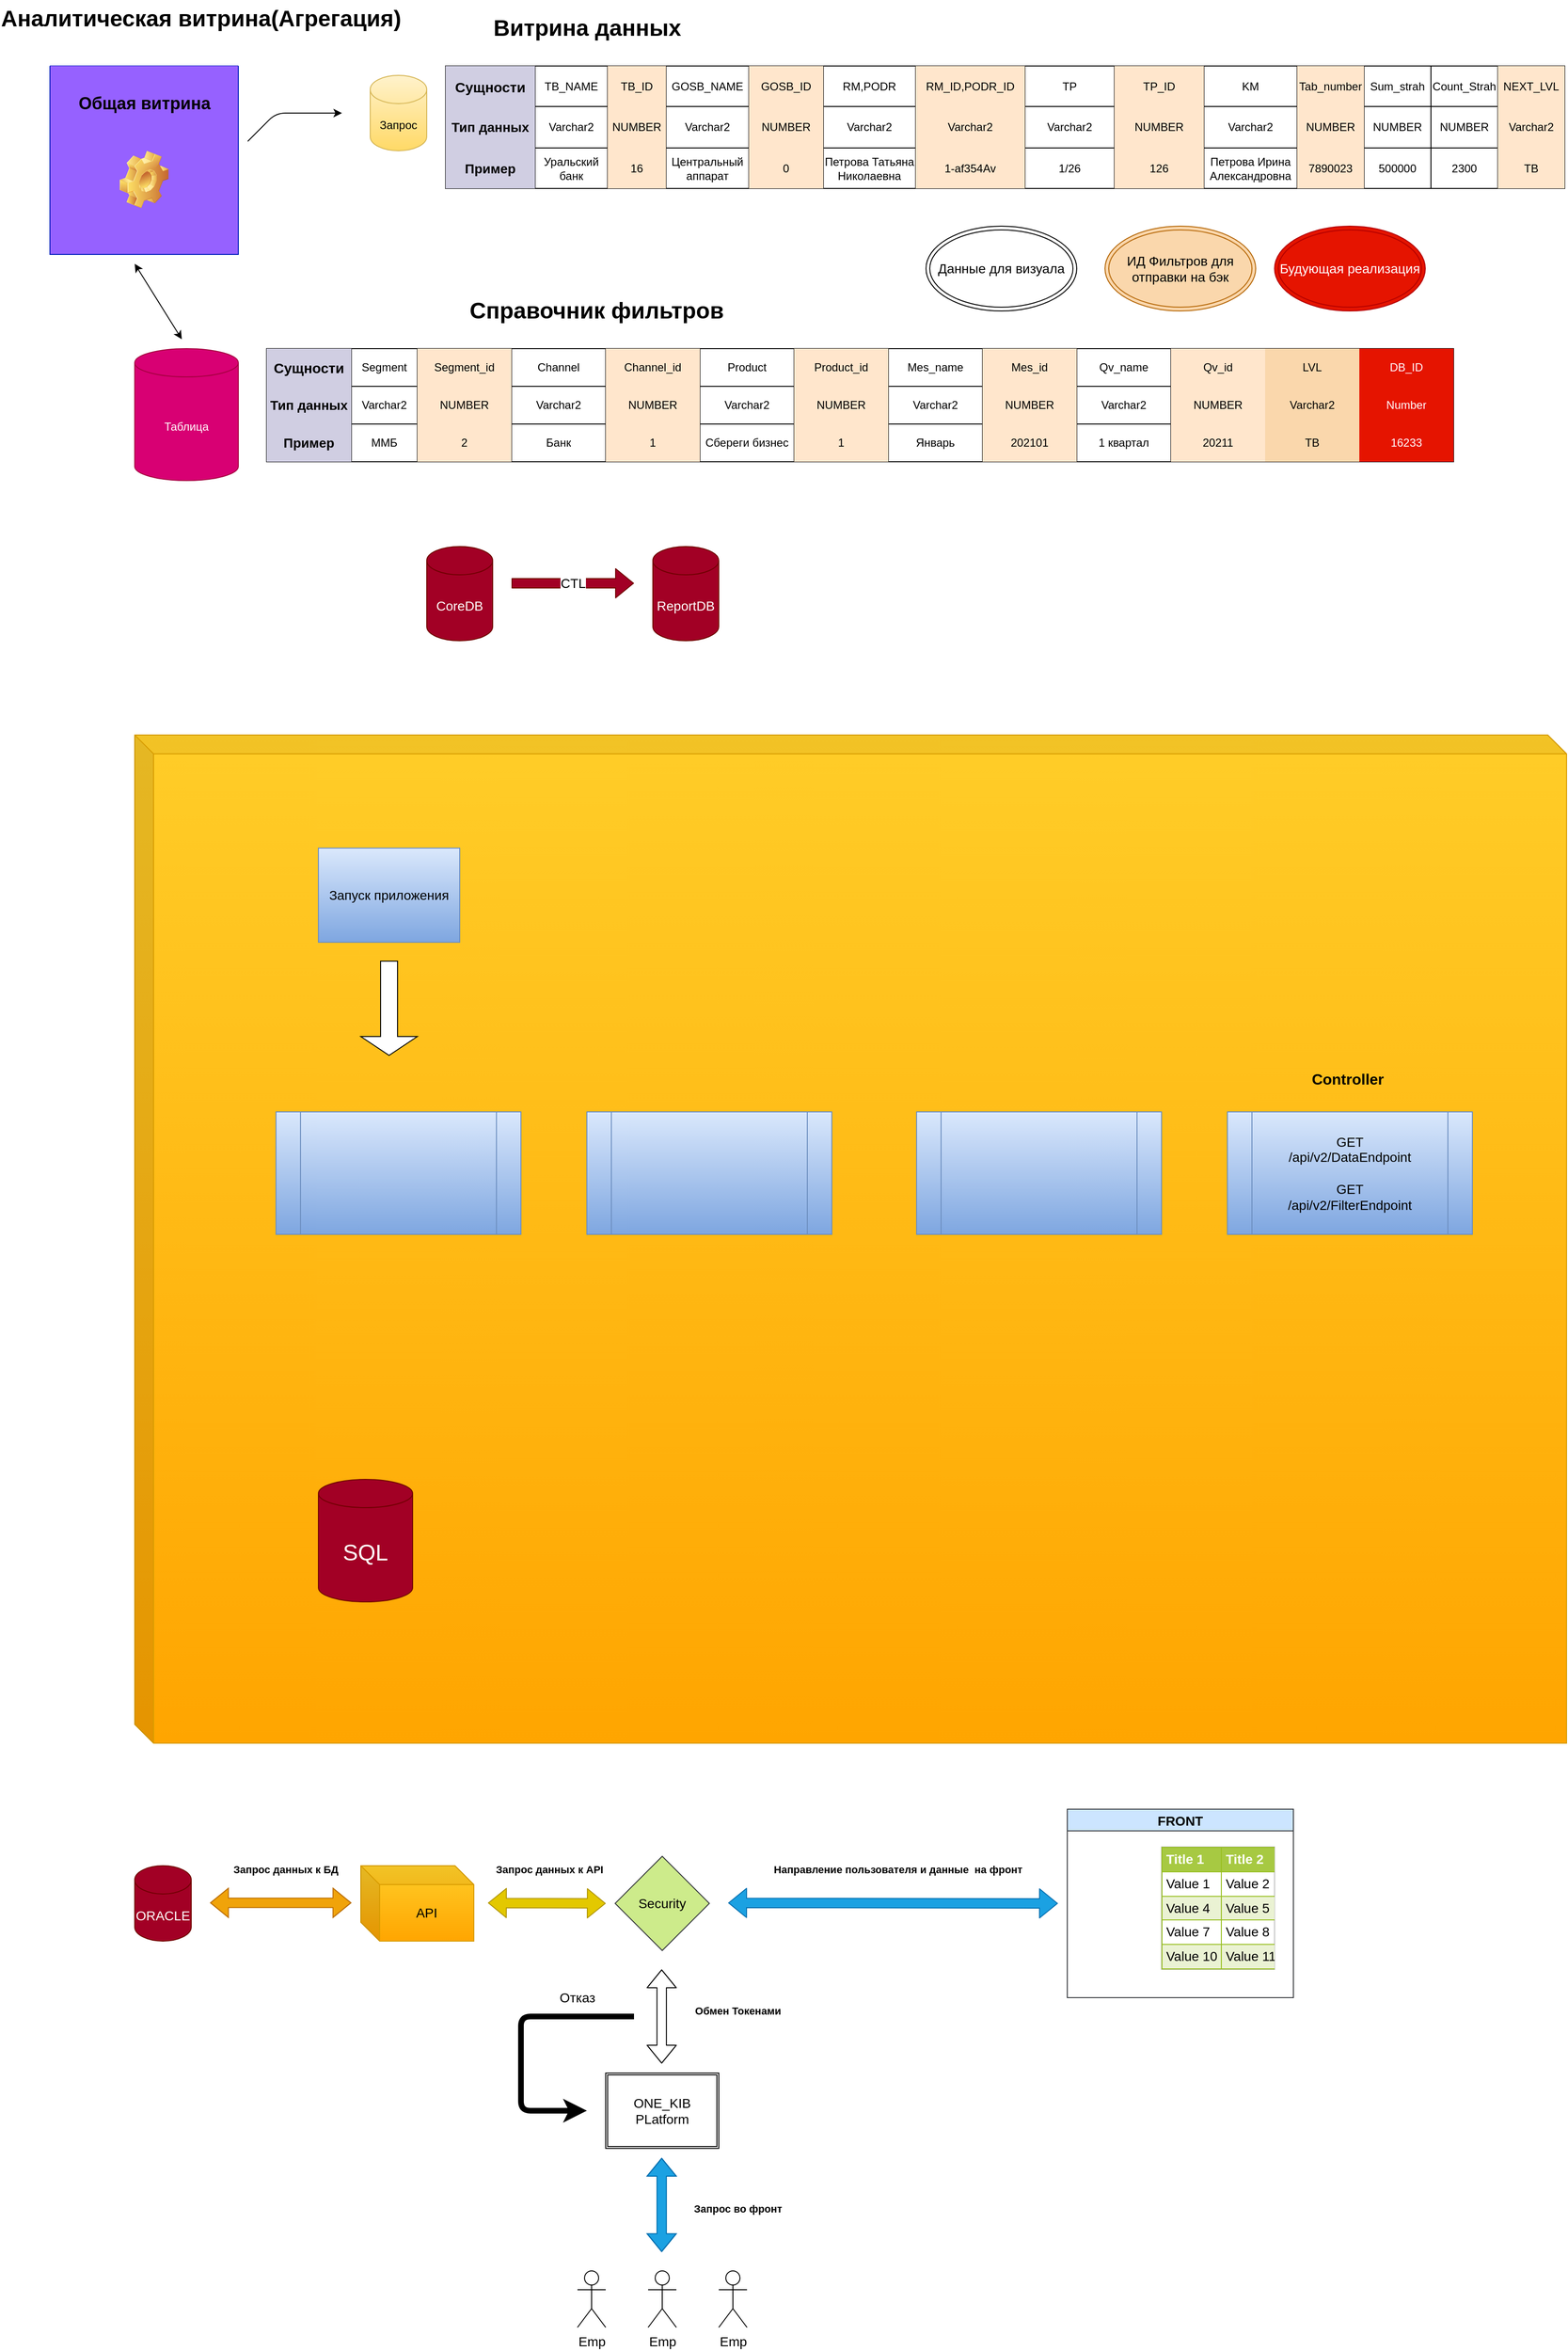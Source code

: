 <mxfile version="15.2.7" type="github">
  <diagram id="ZIN-xYuzpI-XV8i7ytl3" name="Page-1">
    <mxGraphModel dx="1673" dy="1038" grid="1" gridSize="10" guides="1" tooltips="1" connect="1" arrows="1" fold="1" page="1" pageScale="1" pageWidth="2339" pageHeight="3300" math="0" shadow="0">
      <root>
        <mxCell id="0" />
        <mxCell id="1" parent="0" />
        <mxCell id="FY8OjrovpsQSVtT9R5It-1" value="Таблица" style="shape=cylinder3;whiteSpace=wrap;html=1;boundedLbl=1;backgroundOutline=1;size=15;flipV=0;fillColor=#d80073;strokeColor=#A50040;fontColor=#ffffff;" vertex="1" parent="1">
          <mxGeometry x="150" y="520" width="110" height="140" as="geometry" />
        </mxCell>
        <mxCell id="FY8OjrovpsQSVtT9R5It-2" value="" style="shape=table;html=1;whiteSpace=wrap;startSize=0;container=1;collapsible=0;childLayout=tableLayout;" vertex="1" parent="1">
          <mxGeometry x="480" y="220" width="1188" height="130" as="geometry" />
        </mxCell>
        <mxCell id="FY8OjrovpsQSVtT9R5It-3" value="" style="shape=partialRectangle;html=1;whiteSpace=wrap;collapsible=0;dropTarget=0;pointerEvents=0;fillColor=none;top=0;left=0;bottom=0;right=0;points=[[0,0.5],[1,0.5]];portConstraint=eastwest;" vertex="1" parent="FY8OjrovpsQSVtT9R5It-2">
          <mxGeometry width="1188" height="43" as="geometry" />
        </mxCell>
        <mxCell id="FY8OjrovpsQSVtT9R5It-4" value="Сущности" style="shape=partialRectangle;html=1;whiteSpace=wrap;connectable=0;fillColor=#d0cee2;top=0;left=0;bottom=0;right=0;overflow=hidden;pointerEvents=1;fontStyle=1;fontSize=15;strokeColor=#56517e;" vertex="1" parent="FY8OjrovpsQSVtT9R5It-3">
          <mxGeometry width="95" height="43" as="geometry" />
        </mxCell>
        <mxCell id="FY8OjrovpsQSVtT9R5It-5" value="TB_NAME" style="shape=partialRectangle;html=1;whiteSpace=wrap;connectable=0;fillColor=none;top=0;left=0;bottom=0;right=0;overflow=hidden;pointerEvents=1;" vertex="1" parent="FY8OjrovpsQSVtT9R5It-3">
          <mxGeometry x="95" width="77" height="43" as="geometry" />
        </mxCell>
        <mxCell id="FY8OjrovpsQSVtT9R5It-6" value="TB_ID" style="shape=partialRectangle;html=1;whiteSpace=wrap;connectable=0;fillColor=#ffe6cc;top=0;left=0;bottom=0;right=0;overflow=hidden;pointerEvents=1;strokeColor=#d79b00;" vertex="1" parent="FY8OjrovpsQSVtT9R5It-3">
          <mxGeometry x="172" width="62" height="43" as="geometry" />
        </mxCell>
        <mxCell id="FY8OjrovpsQSVtT9R5It-53" value="GOSB_NAME" style="shape=partialRectangle;html=1;whiteSpace=wrap;connectable=0;fillColor=none;top=0;left=0;bottom=0;right=0;overflow=hidden;pointerEvents=1;" vertex="1" parent="FY8OjrovpsQSVtT9R5It-3">
          <mxGeometry x="234" width="88" height="43" as="geometry" />
        </mxCell>
        <mxCell id="FY8OjrovpsQSVtT9R5It-56" value="GOSB_ID" style="shape=partialRectangle;html=1;whiteSpace=wrap;connectable=0;fillColor=#ffe6cc;top=0;left=0;bottom=0;right=0;overflow=hidden;pointerEvents=1;strokeColor=#d79b00;" vertex="1" parent="FY8OjrovpsQSVtT9R5It-3">
          <mxGeometry x="322" width="79" height="43" as="geometry" />
        </mxCell>
        <mxCell id="FY8OjrovpsQSVtT9R5It-59" value="RM,PODR" style="shape=partialRectangle;html=1;whiteSpace=wrap;connectable=0;fillColor=none;top=0;left=0;bottom=0;right=0;overflow=hidden;pointerEvents=1;" vertex="1" parent="FY8OjrovpsQSVtT9R5It-3">
          <mxGeometry x="401" width="98" height="43" as="geometry" />
        </mxCell>
        <mxCell id="FY8OjrovpsQSVtT9R5It-97" value="RM_ID,PODR_ID" style="shape=partialRectangle;html=1;whiteSpace=wrap;connectable=0;fillColor=#ffe6cc;top=0;left=0;bottom=0;right=0;overflow=hidden;pointerEvents=1;strokeColor=#d79b00;" vertex="1" parent="FY8OjrovpsQSVtT9R5It-3">
          <mxGeometry x="499" width="116" height="43" as="geometry" />
        </mxCell>
        <mxCell id="FY8OjrovpsQSVtT9R5It-94" value="TP" style="shape=partialRectangle;html=1;whiteSpace=wrap;connectable=0;fillColor=none;top=0;left=0;bottom=0;right=0;overflow=hidden;pointerEvents=1;" vertex="1" parent="FY8OjrovpsQSVtT9R5It-3">
          <mxGeometry x="615" width="95" height="43" as="geometry" />
        </mxCell>
        <mxCell id="FY8OjrovpsQSVtT9R5It-222" value="TP_ID" style="shape=partialRectangle;html=1;whiteSpace=wrap;connectable=0;fillColor=#ffe6cc;top=0;left=0;bottom=0;right=0;overflow=hidden;pointerEvents=1;strokeColor=#d79b00;" vertex="1" parent="FY8OjrovpsQSVtT9R5It-3">
          <mxGeometry x="710" width="95" height="43" as="geometry" />
        </mxCell>
        <mxCell id="FY8OjrovpsQSVtT9R5It-88" value="KM" style="shape=partialRectangle;html=1;whiteSpace=wrap;connectable=0;fillColor=none;top=0;left=0;bottom=0;right=0;overflow=hidden;pointerEvents=1;" vertex="1" parent="FY8OjrovpsQSVtT9R5It-3">
          <mxGeometry x="805" width="99" height="43" as="geometry" />
        </mxCell>
        <mxCell id="FY8OjrovpsQSVtT9R5It-106" value="Tab_number" style="shape=partialRectangle;html=1;whiteSpace=wrap;connectable=0;fillColor=#ffe6cc;top=0;left=0;bottom=0;right=0;overflow=hidden;pointerEvents=1;strokeColor=#d79b00;" vertex="1" parent="FY8OjrovpsQSVtT9R5It-3">
          <mxGeometry x="904" width="71" height="43" as="geometry" />
        </mxCell>
        <mxCell id="FY8OjrovpsQSVtT9R5It-193" value="Sum_strah" style="shape=partialRectangle;html=1;whiteSpace=wrap;connectable=0;fillColor=none;top=0;left=0;bottom=0;right=0;overflow=hidden;pointerEvents=1;" vertex="1" parent="FY8OjrovpsQSVtT9R5It-3">
          <mxGeometry x="975" width="71" height="43" as="geometry" />
        </mxCell>
        <mxCell id="FY8OjrovpsQSVtT9R5It-196" value="Count_Strah" style="shape=partialRectangle;html=1;whiteSpace=wrap;connectable=0;fillColor=none;top=0;left=0;bottom=0;right=0;overflow=hidden;pointerEvents=1;" vertex="1" parent="FY8OjrovpsQSVtT9R5It-3">
          <mxGeometry x="1046" width="71" height="43" as="geometry" />
        </mxCell>
        <mxCell id="FY8OjrovpsQSVtT9R5It-230" value="NEXT_LVL" style="shape=partialRectangle;html=1;whiteSpace=wrap;connectable=0;fillColor=#ffe6cc;top=0;left=0;bottom=0;right=0;overflow=hidden;pointerEvents=1;strokeColor=#d79b00;" vertex="1" parent="FY8OjrovpsQSVtT9R5It-3">
          <mxGeometry x="1117" width="71" height="43" as="geometry" />
        </mxCell>
        <mxCell id="FY8OjrovpsQSVtT9R5It-7" value="" style="shape=partialRectangle;html=1;whiteSpace=wrap;collapsible=0;dropTarget=0;pointerEvents=0;fillColor=none;top=0;left=0;bottom=0;right=0;points=[[0,0.5],[1,0.5]];portConstraint=eastwest;" vertex="1" parent="FY8OjrovpsQSVtT9R5It-2">
          <mxGeometry y="43" width="1188" height="44" as="geometry" />
        </mxCell>
        <mxCell id="FY8OjrovpsQSVtT9R5It-8" value="Тип данных" style="shape=partialRectangle;html=1;whiteSpace=wrap;connectable=0;fillColor=#d0cee2;top=0;left=0;bottom=0;right=0;overflow=hidden;pointerEvents=1;fontStyle=1;fontSize=14;strokeColor=#56517e;" vertex="1" parent="FY8OjrovpsQSVtT9R5It-7">
          <mxGeometry width="95" height="44" as="geometry" />
        </mxCell>
        <mxCell id="FY8OjrovpsQSVtT9R5It-9" value="Varchar2" style="shape=partialRectangle;html=1;whiteSpace=wrap;connectable=0;fillColor=none;top=0;left=0;bottom=0;right=0;overflow=hidden;pointerEvents=1;" vertex="1" parent="FY8OjrovpsQSVtT9R5It-7">
          <mxGeometry x="95" width="77" height="44" as="geometry" />
        </mxCell>
        <mxCell id="FY8OjrovpsQSVtT9R5It-10" value="NUMBER" style="shape=partialRectangle;html=1;whiteSpace=wrap;connectable=0;fillColor=#ffe6cc;top=0;left=0;bottom=0;right=0;overflow=hidden;pointerEvents=1;strokeColor=#d79b00;" vertex="1" parent="FY8OjrovpsQSVtT9R5It-7">
          <mxGeometry x="172" width="62" height="44" as="geometry" />
        </mxCell>
        <mxCell id="FY8OjrovpsQSVtT9R5It-54" value="&lt;span&gt;Varchar2&lt;/span&gt;" style="shape=partialRectangle;html=1;whiteSpace=wrap;connectable=0;fillColor=none;top=0;left=0;bottom=0;right=0;overflow=hidden;pointerEvents=1;" vertex="1" parent="FY8OjrovpsQSVtT9R5It-7">
          <mxGeometry x="234" width="88" height="44" as="geometry" />
        </mxCell>
        <mxCell id="FY8OjrovpsQSVtT9R5It-57" value="&lt;span&gt;NUMBER&lt;/span&gt;" style="shape=partialRectangle;html=1;whiteSpace=wrap;connectable=0;fillColor=#ffe6cc;top=0;left=0;bottom=0;right=0;overflow=hidden;pointerEvents=1;strokeColor=#d79b00;" vertex="1" parent="FY8OjrovpsQSVtT9R5It-7">
          <mxGeometry x="322" width="79" height="44" as="geometry" />
        </mxCell>
        <mxCell id="FY8OjrovpsQSVtT9R5It-60" value="&lt;span&gt;Varchar2&lt;/span&gt;" style="shape=partialRectangle;html=1;whiteSpace=wrap;connectable=0;fillColor=none;top=0;left=0;bottom=0;right=0;overflow=hidden;pointerEvents=1;" vertex="1" parent="FY8OjrovpsQSVtT9R5It-7">
          <mxGeometry x="401" width="98" height="44" as="geometry" />
        </mxCell>
        <mxCell id="FY8OjrovpsQSVtT9R5It-98" value="&lt;span&gt;Varchar2&lt;/span&gt;" style="shape=partialRectangle;html=1;whiteSpace=wrap;connectable=0;fillColor=#ffe6cc;top=0;left=0;bottom=0;right=0;overflow=hidden;pointerEvents=1;strokeColor=#d79b00;" vertex="1" parent="FY8OjrovpsQSVtT9R5It-7">
          <mxGeometry x="499" width="116" height="44" as="geometry" />
        </mxCell>
        <mxCell id="FY8OjrovpsQSVtT9R5It-95" value="&lt;span&gt;Varchar2&lt;/span&gt;" style="shape=partialRectangle;html=1;whiteSpace=wrap;connectable=0;fillColor=none;top=0;left=0;bottom=0;right=0;overflow=hidden;pointerEvents=1;" vertex="1" parent="FY8OjrovpsQSVtT9R5It-7">
          <mxGeometry x="615" width="95" height="44" as="geometry" />
        </mxCell>
        <mxCell id="FY8OjrovpsQSVtT9R5It-223" value="NUMBER" style="shape=partialRectangle;html=1;whiteSpace=wrap;connectable=0;fillColor=#ffe6cc;top=0;left=0;bottom=0;right=0;overflow=hidden;pointerEvents=1;strokeColor=#d79b00;" vertex="1" parent="FY8OjrovpsQSVtT9R5It-7">
          <mxGeometry x="710" width="95" height="44" as="geometry" />
        </mxCell>
        <mxCell id="FY8OjrovpsQSVtT9R5It-89" value="&lt;span&gt;Varchar2&lt;/span&gt;" style="shape=partialRectangle;html=1;whiteSpace=wrap;connectable=0;fillColor=none;top=0;left=0;bottom=0;right=0;overflow=hidden;pointerEvents=1;" vertex="1" parent="FY8OjrovpsQSVtT9R5It-7">
          <mxGeometry x="805" width="99" height="44" as="geometry" />
        </mxCell>
        <mxCell id="FY8OjrovpsQSVtT9R5It-107" value="&lt;span&gt;NUMBER&lt;/span&gt;" style="shape=partialRectangle;html=1;whiteSpace=wrap;connectable=0;fillColor=#ffe6cc;top=0;left=0;bottom=0;right=0;overflow=hidden;pointerEvents=1;strokeColor=#d79b00;" vertex="1" parent="FY8OjrovpsQSVtT9R5It-7">
          <mxGeometry x="904" width="71" height="44" as="geometry" />
        </mxCell>
        <mxCell id="FY8OjrovpsQSVtT9R5It-194" value="&lt;span&gt;NUMBER&lt;/span&gt;" style="shape=partialRectangle;html=1;whiteSpace=wrap;connectable=0;fillColor=none;top=0;left=0;bottom=0;right=0;overflow=hidden;pointerEvents=1;" vertex="1" parent="FY8OjrovpsQSVtT9R5It-7">
          <mxGeometry x="975" width="71" height="44" as="geometry" />
        </mxCell>
        <mxCell id="FY8OjrovpsQSVtT9R5It-197" value="&lt;span&gt;NUMBER&lt;/span&gt;" style="shape=partialRectangle;html=1;whiteSpace=wrap;connectable=0;fillColor=none;top=0;left=0;bottom=0;right=0;overflow=hidden;pointerEvents=1;" vertex="1" parent="FY8OjrovpsQSVtT9R5It-7">
          <mxGeometry x="1046" width="71" height="44" as="geometry" />
        </mxCell>
        <mxCell id="FY8OjrovpsQSVtT9R5It-231" value="Varchar2" style="shape=partialRectangle;html=1;whiteSpace=wrap;connectable=0;fillColor=#ffe6cc;top=0;left=0;bottom=0;right=0;overflow=hidden;pointerEvents=1;strokeColor=#d79b00;" vertex="1" parent="FY8OjrovpsQSVtT9R5It-7">
          <mxGeometry x="1117" width="71" height="44" as="geometry" />
        </mxCell>
        <mxCell id="FY8OjrovpsQSVtT9R5It-11" value="" style="shape=partialRectangle;html=1;whiteSpace=wrap;collapsible=0;dropTarget=0;pointerEvents=0;fillColor=none;top=0;left=0;bottom=0;right=0;points=[[0,0.5],[1,0.5]];portConstraint=eastwest;" vertex="1" parent="FY8OjrovpsQSVtT9R5It-2">
          <mxGeometry y="87" width="1188" height="43" as="geometry" />
        </mxCell>
        <mxCell id="FY8OjrovpsQSVtT9R5It-12" value="Пример" style="shape=partialRectangle;html=1;whiteSpace=wrap;connectable=0;fillColor=#d0cee2;top=0;left=0;bottom=0;right=0;overflow=hidden;pointerEvents=1;fontStyle=1;fontSize=14;strokeColor=#56517e;" vertex="1" parent="FY8OjrovpsQSVtT9R5It-11">
          <mxGeometry width="95" height="43" as="geometry" />
        </mxCell>
        <mxCell id="FY8OjrovpsQSVtT9R5It-13" value="Уральский банк" style="shape=partialRectangle;html=1;whiteSpace=wrap;connectable=0;fillColor=none;top=0;left=0;bottom=0;right=0;overflow=hidden;pointerEvents=1;" vertex="1" parent="FY8OjrovpsQSVtT9R5It-11">
          <mxGeometry x="95" width="77" height="43" as="geometry" />
        </mxCell>
        <mxCell id="FY8OjrovpsQSVtT9R5It-14" value="16" style="shape=partialRectangle;html=1;whiteSpace=wrap;connectable=0;fillColor=#ffe6cc;top=0;left=0;bottom=0;right=0;overflow=hidden;pointerEvents=1;strokeColor=#d79b00;" vertex="1" parent="FY8OjrovpsQSVtT9R5It-11">
          <mxGeometry x="172" width="62" height="43" as="geometry" />
        </mxCell>
        <mxCell id="FY8OjrovpsQSVtT9R5It-55" value="Центральный аппарат" style="shape=partialRectangle;html=1;whiteSpace=wrap;connectable=0;fillColor=none;top=0;left=0;bottom=0;right=0;overflow=hidden;pointerEvents=1;" vertex="1" parent="FY8OjrovpsQSVtT9R5It-11">
          <mxGeometry x="234" width="88" height="43" as="geometry" />
        </mxCell>
        <mxCell id="FY8OjrovpsQSVtT9R5It-58" value="0" style="shape=partialRectangle;html=1;whiteSpace=wrap;connectable=0;fillColor=#ffe6cc;top=0;left=0;bottom=0;right=0;overflow=hidden;pointerEvents=1;strokeColor=#d79b00;" vertex="1" parent="FY8OjrovpsQSVtT9R5It-11">
          <mxGeometry x="322" width="79" height="43" as="geometry" />
        </mxCell>
        <mxCell id="FY8OjrovpsQSVtT9R5It-61" value="Петрова Татьяна Николаевна" style="shape=partialRectangle;html=1;whiteSpace=wrap;connectable=0;fillColor=none;top=0;left=0;bottom=0;right=0;overflow=hidden;pointerEvents=1;" vertex="1" parent="FY8OjrovpsQSVtT9R5It-11">
          <mxGeometry x="401" width="98" height="43" as="geometry" />
        </mxCell>
        <mxCell id="FY8OjrovpsQSVtT9R5It-99" value="1-af354Av" style="shape=partialRectangle;html=1;whiteSpace=wrap;connectable=0;fillColor=#ffe6cc;top=0;left=0;bottom=0;right=0;overflow=hidden;pointerEvents=1;strokeColor=#d79b00;" vertex="1" parent="FY8OjrovpsQSVtT9R5It-11">
          <mxGeometry x="499" width="116" height="43" as="geometry" />
        </mxCell>
        <mxCell id="FY8OjrovpsQSVtT9R5It-96" value="1/26" style="shape=partialRectangle;html=1;whiteSpace=wrap;connectable=0;fillColor=none;top=0;left=0;bottom=0;right=0;overflow=hidden;pointerEvents=1;" vertex="1" parent="FY8OjrovpsQSVtT9R5It-11">
          <mxGeometry x="615" width="95" height="43" as="geometry" />
        </mxCell>
        <mxCell id="FY8OjrovpsQSVtT9R5It-224" value="126" style="shape=partialRectangle;html=1;whiteSpace=wrap;connectable=0;fillColor=#ffe6cc;top=0;left=0;bottom=0;right=0;overflow=hidden;pointerEvents=1;strokeColor=#d79b00;" vertex="1" parent="FY8OjrovpsQSVtT9R5It-11">
          <mxGeometry x="710" width="95" height="43" as="geometry" />
        </mxCell>
        <mxCell id="FY8OjrovpsQSVtT9R5It-90" value="Петрова Ирина Александровна" style="shape=partialRectangle;html=1;whiteSpace=wrap;connectable=0;fillColor=none;top=0;left=0;bottom=0;right=0;overflow=hidden;pointerEvents=1;" vertex="1" parent="FY8OjrovpsQSVtT9R5It-11">
          <mxGeometry x="805" width="99" height="43" as="geometry" />
        </mxCell>
        <mxCell id="FY8OjrovpsQSVtT9R5It-108" value="7890023" style="shape=partialRectangle;html=1;whiteSpace=wrap;connectable=0;fillColor=#ffe6cc;top=0;left=0;bottom=0;right=0;overflow=hidden;pointerEvents=1;strokeColor=#d79b00;" vertex="1" parent="FY8OjrovpsQSVtT9R5It-11">
          <mxGeometry x="904" width="71" height="43" as="geometry" />
        </mxCell>
        <mxCell id="FY8OjrovpsQSVtT9R5It-195" value="500000" style="shape=partialRectangle;html=1;whiteSpace=wrap;connectable=0;fillColor=none;top=0;left=0;bottom=0;right=0;overflow=hidden;pointerEvents=1;" vertex="1" parent="FY8OjrovpsQSVtT9R5It-11">
          <mxGeometry x="975" width="71" height="43" as="geometry" />
        </mxCell>
        <mxCell id="FY8OjrovpsQSVtT9R5It-198" value="2300" style="shape=partialRectangle;html=1;whiteSpace=wrap;connectable=0;fillColor=none;top=0;left=0;bottom=0;right=0;overflow=hidden;pointerEvents=1;" vertex="1" parent="FY8OjrovpsQSVtT9R5It-11">
          <mxGeometry x="1046" width="71" height="43" as="geometry" />
        </mxCell>
        <mxCell id="FY8OjrovpsQSVtT9R5It-232" value="TB" style="shape=partialRectangle;html=1;whiteSpace=wrap;connectable=0;fillColor=#ffe6cc;top=0;left=0;bottom=0;right=0;overflow=hidden;pointerEvents=1;strokeColor=#d79b00;" vertex="1" parent="FY8OjrovpsQSVtT9R5It-11">
          <mxGeometry x="1117" width="71" height="43" as="geometry" />
        </mxCell>
        <mxCell id="FY8OjrovpsQSVtT9R5It-41" value="Витрина данных" style="text;strokeColor=none;fillColor=none;html=1;fontSize=24;fontStyle=1;verticalAlign=middle;align=center;" vertex="1" parent="1">
          <mxGeometry x="580" y="160" width="100" height="40" as="geometry" />
        </mxCell>
        <mxCell id="FY8OjrovpsQSVtT9R5It-128" value="" style="shape=table;html=1;whiteSpace=wrap;startSize=0;container=1;collapsible=0;childLayout=tableLayout;" vertex="1" parent="1">
          <mxGeometry x="290" y="520" width="1260" height="120" as="geometry" />
        </mxCell>
        <mxCell id="FY8OjrovpsQSVtT9R5It-129" value="" style="shape=partialRectangle;html=1;whiteSpace=wrap;collapsible=0;dropTarget=0;pointerEvents=0;fillColor=none;top=0;left=0;bottom=0;right=0;points=[[0,0.5],[1,0.5]];portConstraint=eastwest;" vertex="1" parent="FY8OjrovpsQSVtT9R5It-128">
          <mxGeometry width="1260" height="40" as="geometry" />
        </mxCell>
        <mxCell id="FY8OjrovpsQSVtT9R5It-130" value="Сущности" style="shape=partialRectangle;html=1;whiteSpace=wrap;connectable=0;fillColor=#d0cee2;top=0;left=0;bottom=0;right=0;overflow=hidden;pointerEvents=1;fontStyle=1;fontSize=15;strokeColor=#56517e;" vertex="1" parent="FY8OjrovpsQSVtT9R5It-129">
          <mxGeometry width="90" height="40" as="geometry" />
        </mxCell>
        <mxCell id="FY8OjrovpsQSVtT9R5It-140" value="Segment" style="shape=partialRectangle;html=1;whiteSpace=wrap;connectable=0;fillColor=none;top=0;left=0;bottom=0;right=0;overflow=hidden;pointerEvents=1;" vertex="1" parent="FY8OjrovpsQSVtT9R5It-129">
          <mxGeometry x="90" width="70" height="40" as="geometry" />
        </mxCell>
        <mxCell id="FY8OjrovpsQSVtT9R5It-141" value="Segment_id" style="shape=partialRectangle;html=1;whiteSpace=wrap;connectable=0;fillColor=#ffe6cc;top=0;left=0;bottom=0;right=0;overflow=hidden;pointerEvents=1;strokeColor=#d79b00;" vertex="1" parent="FY8OjrovpsQSVtT9R5It-129">
          <mxGeometry x="160" width="100" height="40" as="geometry" />
        </mxCell>
        <mxCell id="FY8OjrovpsQSVtT9R5It-142" value="Channel" style="shape=partialRectangle;html=1;whiteSpace=wrap;connectable=0;fillColor=none;top=0;left=0;bottom=0;right=0;overflow=hidden;pointerEvents=1;" vertex="1" parent="FY8OjrovpsQSVtT9R5It-129">
          <mxGeometry x="260" width="100" height="40" as="geometry" />
        </mxCell>
        <mxCell id="FY8OjrovpsQSVtT9R5It-143" value="Channel_id" style="shape=partialRectangle;html=1;whiteSpace=wrap;connectable=0;fillColor=#ffe6cc;top=0;left=0;bottom=0;right=0;overflow=hidden;pointerEvents=1;strokeColor=#d79b00;" vertex="1" parent="FY8OjrovpsQSVtT9R5It-129">
          <mxGeometry x="360" width="100" height="40" as="geometry" />
        </mxCell>
        <mxCell id="FY8OjrovpsQSVtT9R5It-144" value="Product" style="shape=partialRectangle;html=1;whiteSpace=wrap;connectable=0;fillColor=none;top=0;left=0;bottom=0;right=0;overflow=hidden;pointerEvents=1;" vertex="1" parent="FY8OjrovpsQSVtT9R5It-129">
          <mxGeometry x="460" width="100" height="40" as="geometry" />
        </mxCell>
        <mxCell id="FY8OjrovpsQSVtT9R5It-145" value="Product_id" style="shape=partialRectangle;html=1;whiteSpace=wrap;connectable=0;fillColor=#ffe6cc;top=0;left=0;bottom=0;right=0;overflow=hidden;pointerEvents=1;strokeColor=#d79b00;" vertex="1" parent="FY8OjrovpsQSVtT9R5It-129">
          <mxGeometry x="560" width="100" height="40" as="geometry" />
        </mxCell>
        <mxCell id="FY8OjrovpsQSVtT9R5It-181" value="Mes_name" style="shape=partialRectangle;html=1;whiteSpace=wrap;connectable=0;fillColor=none;top=0;left=0;bottom=0;right=0;overflow=hidden;pointerEvents=1;" vertex="1" parent="FY8OjrovpsQSVtT9R5It-129">
          <mxGeometry x="660" width="100" height="40" as="geometry" />
        </mxCell>
        <mxCell id="FY8OjrovpsQSVtT9R5It-184" value="Mes_id" style="shape=partialRectangle;html=1;whiteSpace=wrap;connectable=0;fillColor=#ffe6cc;top=0;left=0;bottom=0;right=0;overflow=hidden;pointerEvents=1;strokeColor=#d79b00;" vertex="1" parent="FY8OjrovpsQSVtT9R5It-129">
          <mxGeometry x="760" width="100" height="40" as="geometry" />
        </mxCell>
        <mxCell id="FY8OjrovpsQSVtT9R5It-187" value="Qv_name" style="shape=partialRectangle;html=1;whiteSpace=wrap;connectable=0;fillColor=none;top=0;left=0;bottom=0;right=0;overflow=hidden;pointerEvents=1;" vertex="1" parent="FY8OjrovpsQSVtT9R5It-129">
          <mxGeometry x="860" width="100" height="40" as="geometry" />
        </mxCell>
        <mxCell id="FY8OjrovpsQSVtT9R5It-190" value="Qv_id" style="shape=partialRectangle;html=1;whiteSpace=wrap;connectable=0;fillColor=#ffe6cc;top=0;left=0;bottom=0;right=0;overflow=hidden;pointerEvents=1;strokeColor=#d79b00;" vertex="1" parent="FY8OjrovpsQSVtT9R5It-129">
          <mxGeometry x="960" width="100" height="40" as="geometry" />
        </mxCell>
        <mxCell id="FY8OjrovpsQSVtT9R5It-205" value="LVL" style="shape=partialRectangle;html=1;whiteSpace=wrap;connectable=0;fillColor=#fad7ac;top=0;left=0;bottom=0;right=0;overflow=hidden;pointerEvents=1;strokeColor=#b46504;" vertex="1" parent="FY8OjrovpsQSVtT9R5It-129">
          <mxGeometry x="1060" width="100" height="40" as="geometry" />
        </mxCell>
        <mxCell id="FY8OjrovpsQSVtT9R5It-233" value="DB_ID" style="shape=partialRectangle;html=1;whiteSpace=wrap;connectable=0;fillColor=#e51400;top=0;left=0;bottom=0;right=0;overflow=hidden;pointerEvents=1;strokeColor=#B20000;fontColor=#ffffff;" vertex="1" parent="FY8OjrovpsQSVtT9R5It-129">
          <mxGeometry x="1160" width="100" height="40" as="geometry" />
        </mxCell>
        <mxCell id="FY8OjrovpsQSVtT9R5It-146" value="" style="shape=partialRectangle;html=1;whiteSpace=wrap;collapsible=0;dropTarget=0;pointerEvents=0;fillColor=none;top=0;left=0;bottom=0;right=0;points=[[0,0.5],[1,0.5]];portConstraint=eastwest;" vertex="1" parent="FY8OjrovpsQSVtT9R5It-128">
          <mxGeometry y="40" width="1260" height="40" as="geometry" />
        </mxCell>
        <mxCell id="FY8OjrovpsQSVtT9R5It-147" value="Тип данных" style="shape=partialRectangle;html=1;whiteSpace=wrap;connectable=0;fillColor=#d0cee2;top=0;left=0;bottom=0;right=0;overflow=hidden;pointerEvents=1;fontStyle=1;fontSize=14;strokeColor=#56517e;" vertex="1" parent="FY8OjrovpsQSVtT9R5It-146">
          <mxGeometry width="90" height="40" as="geometry" />
        </mxCell>
        <mxCell id="FY8OjrovpsQSVtT9R5It-157" value="&lt;span&gt;Varchar2&lt;/span&gt;" style="shape=partialRectangle;html=1;whiteSpace=wrap;connectable=0;fillColor=none;top=0;left=0;bottom=0;right=0;overflow=hidden;pointerEvents=1;" vertex="1" parent="FY8OjrovpsQSVtT9R5It-146">
          <mxGeometry x="90" width="70" height="40" as="geometry" />
        </mxCell>
        <mxCell id="FY8OjrovpsQSVtT9R5It-158" value="&lt;span&gt;NUMBER&lt;/span&gt;" style="shape=partialRectangle;html=1;whiteSpace=wrap;connectable=0;fillColor=#ffe6cc;top=0;left=0;bottom=0;right=0;overflow=hidden;pointerEvents=1;strokeColor=#d79b00;" vertex="1" parent="FY8OjrovpsQSVtT9R5It-146">
          <mxGeometry x="160" width="100" height="40" as="geometry" />
        </mxCell>
        <mxCell id="FY8OjrovpsQSVtT9R5It-159" value="&lt;span&gt;Varchar2&lt;/span&gt;" style="shape=partialRectangle;html=1;whiteSpace=wrap;connectable=0;fillColor=none;top=0;left=0;bottom=0;right=0;overflow=hidden;pointerEvents=1;" vertex="1" parent="FY8OjrovpsQSVtT9R5It-146">
          <mxGeometry x="260" width="100" height="40" as="geometry" />
        </mxCell>
        <mxCell id="FY8OjrovpsQSVtT9R5It-160" value="&lt;span&gt;NUMBER&lt;/span&gt;" style="shape=partialRectangle;html=1;whiteSpace=wrap;connectable=0;fillColor=#ffe6cc;top=0;left=0;bottom=0;right=0;overflow=hidden;pointerEvents=1;strokeColor=#d79b00;" vertex="1" parent="FY8OjrovpsQSVtT9R5It-146">
          <mxGeometry x="360" width="100" height="40" as="geometry" />
        </mxCell>
        <mxCell id="FY8OjrovpsQSVtT9R5It-161" value="&lt;span&gt;Varchar2&lt;/span&gt;" style="shape=partialRectangle;html=1;whiteSpace=wrap;connectable=0;fillColor=none;top=0;left=0;bottom=0;right=0;overflow=hidden;pointerEvents=1;" vertex="1" parent="FY8OjrovpsQSVtT9R5It-146">
          <mxGeometry x="460" width="100" height="40" as="geometry" />
        </mxCell>
        <mxCell id="FY8OjrovpsQSVtT9R5It-162" value="&lt;span&gt;NUMBER&lt;/span&gt;" style="shape=partialRectangle;html=1;whiteSpace=wrap;connectable=0;fillColor=#ffe6cc;top=0;left=0;bottom=0;right=0;overflow=hidden;pointerEvents=1;strokeColor=#d79b00;" vertex="1" parent="FY8OjrovpsQSVtT9R5It-146">
          <mxGeometry x="560" width="100" height="40" as="geometry" />
        </mxCell>
        <mxCell id="FY8OjrovpsQSVtT9R5It-182" value="Varchar2" style="shape=partialRectangle;html=1;whiteSpace=wrap;connectable=0;fillColor=none;top=0;left=0;bottom=0;right=0;overflow=hidden;pointerEvents=1;" vertex="1" parent="FY8OjrovpsQSVtT9R5It-146">
          <mxGeometry x="660" width="100" height="40" as="geometry" />
        </mxCell>
        <mxCell id="FY8OjrovpsQSVtT9R5It-185" value="&lt;span&gt;NUMBER&lt;/span&gt;" style="shape=partialRectangle;html=1;whiteSpace=wrap;connectable=0;fillColor=#ffe6cc;top=0;left=0;bottom=0;right=0;overflow=hidden;pointerEvents=1;strokeColor=#d79b00;" vertex="1" parent="FY8OjrovpsQSVtT9R5It-146">
          <mxGeometry x="760" width="100" height="40" as="geometry" />
        </mxCell>
        <mxCell id="FY8OjrovpsQSVtT9R5It-188" value="&lt;span&gt;Varchar2&lt;/span&gt;" style="shape=partialRectangle;html=1;whiteSpace=wrap;connectable=0;fillColor=none;top=0;left=0;bottom=0;right=0;overflow=hidden;pointerEvents=1;" vertex="1" parent="FY8OjrovpsQSVtT9R5It-146">
          <mxGeometry x="860" width="100" height="40" as="geometry" />
        </mxCell>
        <mxCell id="FY8OjrovpsQSVtT9R5It-191" value="&lt;span&gt;NUMBER&lt;/span&gt;" style="shape=partialRectangle;html=1;whiteSpace=wrap;connectable=0;fillColor=#ffe6cc;top=0;left=0;bottom=0;right=0;overflow=hidden;pointerEvents=1;strokeColor=#d79b00;" vertex="1" parent="FY8OjrovpsQSVtT9R5It-146">
          <mxGeometry x="960" width="100" height="40" as="geometry" />
        </mxCell>
        <mxCell id="FY8OjrovpsQSVtT9R5It-206" value="Varchar2&lt;span style=&quot;color: rgba(0 , 0 , 0 , 0) ; font-family: monospace ; font-size: 0px&quot;&gt;3CmxGraphModel%3E%3Croot%3E%3CmxCell%20id%3D%220%22%2F%3E%3CmxCell%20id%3D%221%22%20parent%3D%220%22%2F%3E%3CmxCell%20id%3D%222%22%20value%3D%22%26lt%3Bspan%26gt%3BVarchar2%26lt%3B%2Fspan%26gt%3B%22%20style%3D%22shape%3DpartialRectangle%3Bhtml%3D1%3BwhiteSpace%3Dwrap%3Bconnectable%3D0%3BfillColor%3Dnone%3Btop%3D0%3Bleft%3D0%3Bbottom%3D0%3Bright%3D0%3Boverflow%3Dhidden%3BpointerEvents%3D1%3B%22%20vertex%3D%221%22%20parent%3D%221%22%3E%3CmxGeometry%20x%3D%221110%22%20y%3D%22580%22%20width%3D%22100%22%20height%3D%2240%22%20as%3D%22geometry%22%2F%3E%3C%2FmxCell%3E%3C%2Froot%3E%3C%2FmxGraphModel%3E&lt;/span&gt;" style="shape=partialRectangle;html=1;whiteSpace=wrap;connectable=0;fillColor=#fad7ac;top=0;left=0;bottom=0;right=0;overflow=hidden;pointerEvents=1;strokeColor=#b46504;" vertex="1" parent="FY8OjrovpsQSVtT9R5It-146">
          <mxGeometry x="1060" width="100" height="40" as="geometry" />
        </mxCell>
        <mxCell id="FY8OjrovpsQSVtT9R5It-234" value="Number" style="shape=partialRectangle;html=1;whiteSpace=wrap;connectable=0;fillColor=#e51400;top=0;left=0;bottom=0;right=0;overflow=hidden;pointerEvents=1;strokeColor=#B20000;fontColor=#ffffff;" vertex="1" parent="FY8OjrovpsQSVtT9R5It-146">
          <mxGeometry x="1160" width="100" height="40" as="geometry" />
        </mxCell>
        <mxCell id="FY8OjrovpsQSVtT9R5It-163" value="" style="shape=partialRectangle;html=1;whiteSpace=wrap;collapsible=0;dropTarget=0;pointerEvents=0;fillColor=none;top=0;left=0;bottom=0;right=0;points=[[0,0.5],[1,0.5]];portConstraint=eastwest;" vertex="1" parent="FY8OjrovpsQSVtT9R5It-128">
          <mxGeometry y="80" width="1260" height="40" as="geometry" />
        </mxCell>
        <mxCell id="FY8OjrovpsQSVtT9R5It-164" value="Пример" style="shape=partialRectangle;html=1;whiteSpace=wrap;connectable=0;fillColor=#d0cee2;top=0;left=0;bottom=0;right=0;overflow=hidden;pointerEvents=1;fontStyle=1;fontSize=14;strokeColor=#56517e;" vertex="1" parent="FY8OjrovpsQSVtT9R5It-163">
          <mxGeometry width="90" height="40" as="geometry" />
        </mxCell>
        <mxCell id="FY8OjrovpsQSVtT9R5It-174" value="ММБ" style="shape=partialRectangle;html=1;whiteSpace=wrap;connectable=0;fillColor=none;top=0;left=0;bottom=0;right=0;overflow=hidden;pointerEvents=1;" vertex="1" parent="FY8OjrovpsQSVtT9R5It-163">
          <mxGeometry x="90" width="70" height="40" as="geometry" />
        </mxCell>
        <mxCell id="FY8OjrovpsQSVtT9R5It-175" value="2" style="shape=partialRectangle;html=1;whiteSpace=wrap;connectable=0;fillColor=#ffe6cc;top=0;left=0;bottom=0;right=0;overflow=hidden;pointerEvents=1;strokeColor=#d79b00;" vertex="1" parent="FY8OjrovpsQSVtT9R5It-163">
          <mxGeometry x="160" width="100" height="40" as="geometry" />
        </mxCell>
        <mxCell id="FY8OjrovpsQSVtT9R5It-176" value="Банк" style="shape=partialRectangle;html=1;whiteSpace=wrap;connectable=0;fillColor=none;top=0;left=0;bottom=0;right=0;overflow=hidden;pointerEvents=1;" vertex="1" parent="FY8OjrovpsQSVtT9R5It-163">
          <mxGeometry x="260" width="100" height="40" as="geometry" />
        </mxCell>
        <mxCell id="FY8OjrovpsQSVtT9R5It-177" value="1" style="shape=partialRectangle;html=1;whiteSpace=wrap;connectable=0;fillColor=#ffe6cc;top=0;left=0;bottom=0;right=0;overflow=hidden;pointerEvents=1;strokeColor=#d79b00;" vertex="1" parent="FY8OjrovpsQSVtT9R5It-163">
          <mxGeometry x="360" width="100" height="40" as="geometry" />
        </mxCell>
        <mxCell id="FY8OjrovpsQSVtT9R5It-178" value="Сбереги бизнес" style="shape=partialRectangle;html=1;whiteSpace=wrap;connectable=0;fillColor=none;top=0;left=0;bottom=0;right=0;overflow=hidden;pointerEvents=1;" vertex="1" parent="FY8OjrovpsQSVtT9R5It-163">
          <mxGeometry x="460" width="100" height="40" as="geometry" />
        </mxCell>
        <mxCell id="FY8OjrovpsQSVtT9R5It-179" value="1" style="shape=partialRectangle;html=1;whiteSpace=wrap;connectable=0;fillColor=#ffe6cc;top=0;left=0;bottom=0;right=0;overflow=hidden;pointerEvents=1;strokeColor=#d79b00;" vertex="1" parent="FY8OjrovpsQSVtT9R5It-163">
          <mxGeometry x="560" width="100" height="40" as="geometry" />
        </mxCell>
        <mxCell id="FY8OjrovpsQSVtT9R5It-183" value="&lt;span&gt;Январь&lt;/span&gt;" style="shape=partialRectangle;html=1;whiteSpace=wrap;connectable=0;fillColor=none;top=0;left=0;bottom=0;right=0;overflow=hidden;pointerEvents=1;" vertex="1" parent="FY8OjrovpsQSVtT9R5It-163">
          <mxGeometry x="660" width="100" height="40" as="geometry" />
        </mxCell>
        <mxCell id="FY8OjrovpsQSVtT9R5It-186" value="202101" style="shape=partialRectangle;html=1;whiteSpace=wrap;connectable=0;fillColor=#ffe6cc;top=0;left=0;bottom=0;right=0;overflow=hidden;pointerEvents=1;strokeColor=#d79b00;" vertex="1" parent="FY8OjrovpsQSVtT9R5It-163">
          <mxGeometry x="760" width="100" height="40" as="geometry" />
        </mxCell>
        <mxCell id="FY8OjrovpsQSVtT9R5It-189" value="1 квартал" style="shape=partialRectangle;html=1;whiteSpace=wrap;connectable=0;fillColor=none;top=0;left=0;bottom=0;right=0;overflow=hidden;pointerEvents=1;" vertex="1" parent="FY8OjrovpsQSVtT9R5It-163">
          <mxGeometry x="860" width="100" height="40" as="geometry" />
        </mxCell>
        <mxCell id="FY8OjrovpsQSVtT9R5It-192" value="20211" style="shape=partialRectangle;html=1;whiteSpace=wrap;connectable=0;fillColor=#ffe6cc;top=0;left=0;bottom=0;right=0;overflow=hidden;pointerEvents=1;strokeColor=#d79b00;" vertex="1" parent="FY8OjrovpsQSVtT9R5It-163">
          <mxGeometry x="960" width="100" height="40" as="geometry" />
        </mxCell>
        <mxCell id="FY8OjrovpsQSVtT9R5It-207" value="TB" style="shape=partialRectangle;html=1;whiteSpace=wrap;connectable=0;fillColor=#fad7ac;top=0;left=0;bottom=0;right=0;overflow=hidden;pointerEvents=1;strokeColor=#b46504;" vertex="1" parent="FY8OjrovpsQSVtT9R5It-163">
          <mxGeometry x="1060" width="100" height="40" as="geometry" />
        </mxCell>
        <mxCell id="FY8OjrovpsQSVtT9R5It-235" value="16233" style="shape=partialRectangle;html=1;whiteSpace=wrap;connectable=0;fillColor=#e51400;top=0;left=0;bottom=0;right=0;overflow=hidden;pointerEvents=1;strokeColor=#B20000;fontColor=#ffffff;" vertex="1" parent="FY8OjrovpsQSVtT9R5It-163">
          <mxGeometry x="1160" width="100" height="40" as="geometry" />
        </mxCell>
        <mxCell id="FY8OjrovpsQSVtT9R5It-180" value="Справочник фильтров" style="text;strokeColor=none;fillColor=none;html=1;fontSize=24;fontStyle=1;verticalAlign=middle;align=center;" vertex="1" parent="1">
          <mxGeometry x="590" y="460" width="100" height="40" as="geometry" />
        </mxCell>
        <mxCell id="FY8OjrovpsQSVtT9R5It-203" value="Запрос" style="shape=cylinder3;whiteSpace=wrap;html=1;boundedLbl=1;backgroundOutline=1;size=15;flipV=0;fillColor=#fff2cc;strokeColor=#d6b656;gradientColor=#ffd966;" vertex="1" parent="1">
          <mxGeometry x="400" y="230" width="60" height="80" as="geometry" />
        </mxCell>
        <mxCell id="FY8OjrovpsQSVtT9R5It-225" value="" style="swimlane;startSize=0;fontSize=14;fillColor=#0050ef;strokeColor=#001DBC;fontColor=#ffffff;swimlaneFillColor=#9661FF;" vertex="1" parent="1">
          <mxGeometry x="60" y="220" width="200" height="200" as="geometry" />
        </mxCell>
        <mxCell id="FY8OjrovpsQSVtT9R5It-237" value="&lt;font style=&quot;font-size: 18px&quot;&gt;&lt;b&gt;Общая витрина&lt;/b&gt;&lt;/font&gt;" style="text;html=1;align=center;verticalAlign=middle;resizable=0;points=[];autosize=1;strokeColor=none;fillColor=none;fontSize=14;" vertex="1" parent="FY8OjrovpsQSVtT9R5It-225">
          <mxGeometry x="20" y="30" width="160" height="20" as="geometry" />
        </mxCell>
        <mxCell id="FY8OjrovpsQSVtT9R5It-238" value="" style="shape=image;html=1;verticalLabelPosition=bottom;verticalAlign=top;imageAspect=1;aspect=fixed;image=img/clipart/Gear_128x128.png;fontSize=14;" vertex="1" parent="FY8OjrovpsQSVtT9R5It-225">
          <mxGeometry x="74" y="90" width="52" height="61" as="geometry" />
        </mxCell>
        <mxCell id="FY8OjrovpsQSVtT9R5It-227" value="" style="endArrow=classic;html=1;fontSize=14;" edge="1" parent="1">
          <mxGeometry width="50" height="50" relative="1" as="geometry">
            <mxPoint x="270" y="300" as="sourcePoint" />
            <mxPoint x="370" y="270" as="targetPoint" />
            <Array as="points">
              <mxPoint x="300" y="270" />
            </Array>
          </mxGeometry>
        </mxCell>
        <mxCell id="FY8OjrovpsQSVtT9R5It-229" value="" style="endArrow=classic;startArrow=classic;html=1;fontSize=14;" edge="1" parent="1">
          <mxGeometry width="50" height="50" relative="1" as="geometry">
            <mxPoint x="200" y="510" as="sourcePoint" />
            <mxPoint x="150" y="430" as="targetPoint" />
          </mxGeometry>
        </mxCell>
        <mxCell id="FY8OjrovpsQSVtT9R5It-250" value="ORACLE" style="shape=cylinder3;whiteSpace=wrap;html=1;boundedLbl=1;backgroundOutline=1;size=15;fontSize=14;fillColor=#a20025;strokeColor=#6F0000;fontColor=#ffffff;" vertex="1" parent="1">
          <mxGeometry x="150" y="2130" width="60" height="80" as="geometry" />
        </mxCell>
        <mxCell id="FY8OjrovpsQSVtT9R5It-251" value="" style="shape=flexArrow;endArrow=classic;startArrow=classic;html=1;fontSize=14;fillColor=#f0a30a;strokeColor=#BD7000;" edge="1" parent="1">
          <mxGeometry width="100" height="100" relative="1" as="geometry">
            <mxPoint x="230" y="2169.41" as="sourcePoint" />
            <mxPoint x="380" y="2169.41" as="targetPoint" />
            <Array as="points">
              <mxPoint x="290" y="2169.41" />
            </Array>
          </mxGeometry>
        </mxCell>
        <mxCell id="FY8OjrovpsQSVtT9R5It-252" value="API" style="shape=cube;whiteSpace=wrap;html=1;boundedLbl=1;backgroundOutline=1;darkOpacity=0.05;darkOpacity2=0.1;fontSize=14;gradientColor=#ffa500;fillColor=#ffcd28;strokeColor=#d79b00;" vertex="1" parent="1">
          <mxGeometry x="390" y="2130" width="120" height="80" as="geometry" />
        </mxCell>
        <mxCell id="FY8OjrovpsQSVtT9R5It-253" value="FRONT" style="swimlane;fontSize=14;fillColor=#cce5ff;strokeColor=#36393d;" vertex="1" parent="1">
          <mxGeometry x="1140" y="2070" width="240" height="200" as="geometry" />
        </mxCell>
        <mxCell id="FY8OjrovpsQSVtT9R5It-280" value="&lt;table border=&quot;1&quot; width=&quot;100%&quot; height=&quot;100%&quot; cellpadding=&quot;4&quot; style=&quot;width:100%;height:100%;border-collapse:collapse;&quot;&gt;&lt;tr style=&quot;background-color:#A7C942;color:#ffffff;border:1px solid #98bf21;&quot;&gt;&lt;th align=&quot;left&quot;&gt;Title 1&lt;/th&gt;&lt;th align=&quot;left&quot;&gt;Title 2&lt;/th&gt;&lt;th align=&quot;left&quot;&gt;Title 3&lt;/th&gt;&lt;/tr&gt;&lt;tr style=&quot;border:1px solid #98bf21;&quot;&gt;&lt;td&gt;Value 1&lt;/td&gt;&lt;td&gt;Value 2&lt;/td&gt;&lt;td&gt;Value 3&lt;/td&gt;&lt;/tr&gt;&lt;tr style=&quot;background-color:#EAF2D3;border:1px solid #98bf21;&quot;&gt;&lt;td&gt;Value 4&lt;/td&gt;&lt;td&gt;Value 5&lt;/td&gt;&lt;td&gt;Value 6&lt;/td&gt;&lt;/tr&gt;&lt;tr style=&quot;border:1px solid #98bf21;&quot;&gt;&lt;td&gt;Value 7&lt;/td&gt;&lt;td&gt;Value 8&lt;/td&gt;&lt;td&gt;Value 9&lt;/td&gt;&lt;/tr&gt;&lt;tr style=&quot;background-color:#EAF2D3;border:1px solid #98bf21;&quot;&gt;&lt;td&gt;Value 10&lt;/td&gt;&lt;td&gt;Value 11&lt;/td&gt;&lt;td&gt;Value 12&lt;/td&gt;&lt;/tr&gt;&lt;/table&gt;" style="text;html=1;strokeColor=#c0c0c0;fillColor=#ffffff;overflow=fill;rounded=0;fontSize=14;" vertex="1" parent="FY8OjrovpsQSVtT9R5It-253">
          <mxGeometry x="100" y="40" width="120" height="130" as="geometry" />
        </mxCell>
        <mxCell id="FY8OjrovpsQSVtT9R5It-254" value="Security" style="rhombus;whiteSpace=wrap;html=1;fontSize=14;fillColor=#cdeb8b;strokeColor=#36393d;" vertex="1" parent="1">
          <mxGeometry x="660" y="2120" width="100" height="100" as="geometry" />
        </mxCell>
        <mxCell id="FY8OjrovpsQSVtT9R5It-255" value="Emp" style="shape=umlActor;verticalLabelPosition=bottom;verticalAlign=top;html=1;outlineConnect=0;fontSize=14;" vertex="1" parent="1">
          <mxGeometry x="695" y="2560" width="30" height="60" as="geometry" />
        </mxCell>
        <mxCell id="FY8OjrovpsQSVtT9R5It-261" value="Аналитическая витрина(Агрегация)" style="text;strokeColor=none;fillColor=none;html=1;fontSize=24;fontStyle=1;verticalAlign=middle;align=center;" vertex="1" parent="1">
          <mxGeometry x="170" y="150" width="100" height="40" as="geometry" />
        </mxCell>
        <mxCell id="FY8OjrovpsQSVtT9R5It-262" value="CoreDB" style="shape=cylinder3;whiteSpace=wrap;html=1;boundedLbl=1;backgroundOutline=1;size=15;fontSize=14;fillColor=#a20025;strokeColor=#6F0000;fontColor=#ffffff;" vertex="1" parent="1">
          <mxGeometry x="460" y="730" width="70" height="100" as="geometry" />
        </mxCell>
        <mxCell id="FY8OjrovpsQSVtT9R5It-263" value="ReportDB" style="shape=cylinder3;whiteSpace=wrap;html=1;boundedLbl=1;backgroundOutline=1;size=15;fontSize=14;fillColor=#a20025;strokeColor=#6F0000;fontColor=#ffffff;" vertex="1" parent="1">
          <mxGeometry x="700" y="730" width="70" height="100" as="geometry" />
        </mxCell>
        <mxCell id="FY8OjrovpsQSVtT9R5It-264" value="CTL" style="shape=flexArrow;endArrow=classic;html=1;fontSize=14;fillColor=#a20025;strokeColor=#6F0000;" edge="1" parent="1">
          <mxGeometry width="50" height="50" relative="1" as="geometry">
            <mxPoint x="550" y="769" as="sourcePoint" />
            <mxPoint x="680" y="769" as="targetPoint" />
          </mxGeometry>
        </mxCell>
        <mxCell id="FY8OjrovpsQSVtT9R5It-270" value="Будующая реализация" style="ellipse;shape=doubleEllipse;whiteSpace=wrap;html=1;fontSize=14;fillColor=#e51400;strokeColor=#B20000;fontColor=#ffffff;" vertex="1" parent="1">
          <mxGeometry x="1360" y="390" width="160" height="90" as="geometry" />
        </mxCell>
        <mxCell id="FY8OjrovpsQSVtT9R5It-271" value="ИД Фильтров для отправки на бэк" style="ellipse;shape=doubleEllipse;whiteSpace=wrap;html=1;fontSize=14;fillColor=#fad7ac;strokeColor=#b46504;" vertex="1" parent="1">
          <mxGeometry x="1180" y="390" width="160" height="90" as="geometry" />
        </mxCell>
        <mxCell id="FY8OjrovpsQSVtT9R5It-272" value="Данные для визуала" style="ellipse;shape=doubleEllipse;whiteSpace=wrap;html=1;fontSize=14;gradientColor=none;" vertex="1" parent="1">
          <mxGeometry x="990" y="390" width="160" height="90" as="geometry" />
        </mxCell>
        <mxCell id="FY8OjrovpsQSVtT9R5It-273" value="" style="shape=flexArrow;endArrow=classic;startArrow=classic;html=1;fontSize=14;fillColor=#e3c800;strokeColor=#B09500;" edge="1" parent="1">
          <mxGeometry width="100" height="100" relative="1" as="geometry">
            <mxPoint x="525" y="2169.5" as="sourcePoint" />
            <mxPoint x="650" y="2170" as="targetPoint" />
          </mxGeometry>
        </mxCell>
        <mxCell id="FY8OjrovpsQSVtT9R5It-277" value="" style="shape=flexArrow;endArrow=classic;startArrow=classic;html=1;fontSize=14;fillColor=#1ba1e2;strokeColor=#006EAF;" edge="1" parent="1">
          <mxGeometry width="100" height="100" relative="1" as="geometry">
            <mxPoint x="780" y="2169.5" as="sourcePoint" />
            <mxPoint x="1130" y="2170" as="targetPoint" />
          </mxGeometry>
        </mxCell>
        <mxCell id="FY8OjrovpsQSVtT9R5It-278" value="" style="shape=flexArrow;endArrow=classic;startArrow=classic;html=1;fontSize=14;fillColor=#1ba1e2;strokeColor=#006EAF;" edge="1" parent="1">
          <mxGeometry width="100" height="100" relative="1" as="geometry">
            <mxPoint x="709.41" y="2540" as="sourcePoint" />
            <mxPoint x="709.41" y="2440" as="targetPoint" />
            <Array as="points">
              <mxPoint x="709.41" y="2500" />
            </Array>
          </mxGeometry>
        </mxCell>
        <mxCell id="FY8OjrovpsQSVtT9R5It-285" value="ONE_KIB&lt;br&gt;PLatform" style="shape=ext;double=1;rounded=0;whiteSpace=wrap;html=1;fontSize=14;gradientColor=none;" vertex="1" parent="1">
          <mxGeometry x="650" y="2350" width="120" height="80" as="geometry" />
        </mxCell>
        <mxCell id="FY8OjrovpsQSVtT9R5It-286" value="" style="shape=flexArrow;endArrow=classic;startArrow=classic;html=1;fontSize=14;" edge="1" parent="1">
          <mxGeometry width="100" height="100" relative="1" as="geometry">
            <mxPoint x="709.41" y="2340" as="sourcePoint" />
            <mxPoint x="709.41" y="2240" as="targetPoint" />
          </mxGeometry>
        </mxCell>
        <mxCell id="FY8OjrovpsQSVtT9R5It-287" value="&lt;font style=&quot;font-size: 11px&quot;&gt;Направление пользователя и данные&amp;nbsp; на фронт&lt;/font&gt;" style="text;strokeColor=none;fillColor=none;html=1;fontSize=24;fontStyle=1;verticalAlign=middle;align=center;" vertex="1" parent="1">
          <mxGeometry x="910" y="2110" width="100" height="40" as="geometry" />
        </mxCell>
        <mxCell id="FY8OjrovpsQSVtT9R5It-288" value="&lt;font style=&quot;font-size: 11px&quot;&gt;Запрос данных к API&lt;/font&gt;" style="text;strokeColor=none;fillColor=none;html=1;fontSize=24;fontStyle=1;verticalAlign=middle;align=center;" vertex="1" parent="1">
          <mxGeometry x="540" y="2110" width="100" height="40" as="geometry" />
        </mxCell>
        <mxCell id="FY8OjrovpsQSVtT9R5It-289" value="&lt;span style=&quot;font-size: 11px&quot;&gt;Запрос данных к БД&lt;/span&gt;" style="text;strokeColor=none;fillColor=none;html=1;fontSize=24;fontStyle=1;verticalAlign=middle;align=center;" vertex="1" parent="1">
          <mxGeometry x="260" y="2110" width="100" height="40" as="geometry" />
        </mxCell>
        <mxCell id="FY8OjrovpsQSVtT9R5It-290" value="&lt;font style=&quot;font-size: 11px&quot;&gt;Запрос во фронт&lt;/font&gt;" style="text;strokeColor=none;fillColor=none;html=1;fontSize=24;fontStyle=1;verticalAlign=middle;align=center;" vertex="1" parent="1">
          <mxGeometry x="740" y="2470" width="100" height="40" as="geometry" />
        </mxCell>
        <mxCell id="FY8OjrovpsQSVtT9R5It-291" value="&lt;font style=&quot;font-size: 11px&quot;&gt;Обмен Токенами&lt;/font&gt;" style="text;strokeColor=none;fillColor=none;html=1;fontSize=24;fontStyle=1;verticalAlign=middle;align=center;" vertex="1" parent="1">
          <mxGeometry x="740" y="2260" width="100" height="40" as="geometry" />
        </mxCell>
        <mxCell id="FY8OjrovpsQSVtT9R5It-292" value="" style="edgeStyle=elbowEdgeStyle;elbow=horizontal;endArrow=classic;html=1;fontSize=14;strokeWidth=6;" edge="1" parent="1">
          <mxGeometry width="50" height="50" relative="1" as="geometry">
            <mxPoint x="680" y="2290" as="sourcePoint" />
            <mxPoint x="630" y="2390" as="targetPoint" />
            <Array as="points">
              <mxPoint x="560" y="2290" />
            </Array>
          </mxGeometry>
        </mxCell>
        <mxCell id="FY8OjrovpsQSVtT9R5It-293" value="Отказ" style="text;html=1;strokeColor=none;fillColor=none;align=center;verticalAlign=middle;whiteSpace=wrap;rounded=0;fontSize=14;" vertex="1" parent="1">
          <mxGeometry x="600" y="2260" width="40" height="20" as="geometry" />
        </mxCell>
        <mxCell id="FY8OjrovpsQSVtT9R5It-296" value="Emp" style="shape=umlActor;verticalLabelPosition=bottom;verticalAlign=top;html=1;outlineConnect=0;fontSize=14;" vertex="1" parent="1">
          <mxGeometry x="620" y="2560" width="30" height="60" as="geometry" />
        </mxCell>
        <mxCell id="FY8OjrovpsQSVtT9R5It-297" value="Emp" style="shape=umlActor;verticalLabelPosition=bottom;verticalAlign=top;html=1;outlineConnect=0;fontSize=14;" vertex="1" parent="1">
          <mxGeometry x="770" y="2560" width="30" height="60" as="geometry" />
        </mxCell>
        <mxCell id="FY8OjrovpsQSVtT9R5It-302" value="" style="shape=cube;whiteSpace=wrap;html=1;boundedLbl=1;backgroundOutline=1;darkOpacity=0.05;darkOpacity2=0.1;fontSize=14;gradientColor=#ffa500;fillColor=#ffcd28;strokeColor=#d79b00;" vertex="1" parent="1">
          <mxGeometry x="150" y="930" width="1520" height="1070" as="geometry" />
        </mxCell>
        <mxCell id="FY8OjrovpsQSVtT9R5It-303" value="&lt;font style=&quot;font-size: 24px&quot;&gt;SQL&lt;/font&gt;" style="shape=cylinder3;whiteSpace=wrap;html=1;boundedLbl=1;backgroundOutline=1;size=15;fontSize=14;fillColor=#a20025;strokeColor=#6F0000;fontColor=#ffffff;" vertex="1" parent="1">
          <mxGeometry x="345" y="1720" width="100" height="130" as="geometry" />
        </mxCell>
        <mxCell id="FY8OjrovpsQSVtT9R5It-304" value="GET&lt;br&gt;/api/v2/DataEndpoint&lt;br&gt;&lt;br&gt;GET&lt;br&gt;/api/v2/FilterEndpoint" style="shape=process;whiteSpace=wrap;html=1;backgroundOutline=1;fontSize=14;fillColor=#dae8fc;strokeColor=#6c8ebf;gradientColor=#7ea6e0;" vertex="1" parent="1">
          <mxGeometry x="1310" y="1330" width="260" height="130" as="geometry" />
        </mxCell>
        <mxCell id="FY8OjrovpsQSVtT9R5It-306" value="" style="shape=process;whiteSpace=wrap;html=1;backgroundOutline=1;fontSize=14;fillColor=#dae8fc;strokeColor=#6c8ebf;gradientColor=#7ea6e0;" vertex="1" parent="1">
          <mxGeometry x="980" y="1330" width="260" height="130" as="geometry" />
        </mxCell>
        <mxCell id="FY8OjrovpsQSVtT9R5It-307" value="" style="shape=process;whiteSpace=wrap;html=1;backgroundOutline=1;fontSize=14;fillColor=#dae8fc;strokeColor=#6c8ebf;gradientColor=#7ea6e0;" vertex="1" parent="1">
          <mxGeometry x="630" y="1330" width="260" height="130" as="geometry" />
        </mxCell>
        <mxCell id="FY8OjrovpsQSVtT9R5It-311" value="" style="shape=process;whiteSpace=wrap;html=1;backgroundOutline=1;fontSize=14;fillColor=#dae8fc;strokeColor=#6c8ebf;gradientColor=#7ea6e0;" vertex="1" parent="1">
          <mxGeometry x="300" y="1330" width="260" height="130" as="geometry" />
        </mxCell>
        <mxCell id="FY8OjrovpsQSVtT9R5It-312" value="Запуск приложения" style="rounded=0;whiteSpace=wrap;html=1;fontSize=14;gradientColor=#7ea6e0;fillColor=#dae8fc;strokeColor=#6c8ebf;" vertex="1" parent="1">
          <mxGeometry x="345" y="1050" width="150" height="100" as="geometry" />
        </mxCell>
        <mxCell id="FY8OjrovpsQSVtT9R5It-314" value="" style="shape=singleArrow;direction=south;whiteSpace=wrap;html=1;fontSize=14;gradientColor=none;" vertex="1" parent="1">
          <mxGeometry x="390" y="1170" width="60" height="100" as="geometry" />
        </mxCell>
        <mxCell id="FY8OjrovpsQSVtT9R5It-315" value="Controller&amp;nbsp;" style="text;html=1;strokeColor=none;fillColor=none;align=center;verticalAlign=middle;whiteSpace=wrap;rounded=0;fontSize=16;fontStyle=1" vertex="1" parent="1">
          <mxGeometry x="1400" y="1260" width="80" height="70" as="geometry" />
        </mxCell>
      </root>
    </mxGraphModel>
  </diagram>
</mxfile>
